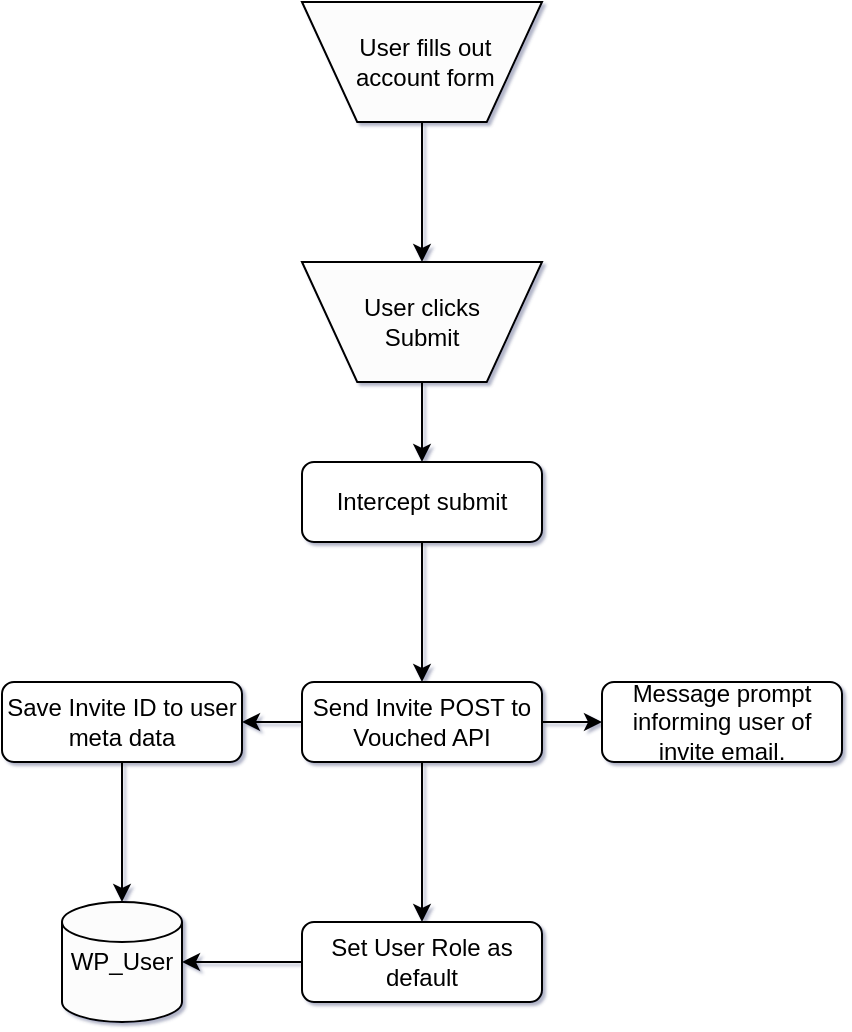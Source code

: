 <mxfile version="15.2.1" type="github" pages="2">
  <diagram id="C5RBs43oDa-KdzZeNtuy" name="Register">
    <mxGraphModel dx="2942" dy="1122" grid="1" gridSize="10" guides="1" tooltips="1" connect="1" arrows="1" fold="1" page="0" pageScale="1" pageWidth="1200" pageHeight="1600" math="0" shadow="1">
      <root>
        <mxCell id="WIyWlLk6GJQsqaUBKTNV-0" />
        <mxCell id="WIyWlLk6GJQsqaUBKTNV-1" parent="WIyWlLk6GJQsqaUBKTNV-0" />
        <mxCell id="0BklGKwx9ci3qJPS7ujR-6" style="edgeStyle=orthogonalEdgeStyle;rounded=0;orthogonalLoop=1;jettySize=auto;html=1;entryX=0.5;entryY=0;entryDx=0;entryDy=0;" parent="WIyWlLk6GJQsqaUBKTNV-1" source="WIyWlLk6GJQsqaUBKTNV-3" target="0BklGKwx9ci3qJPS7ujR-1" edge="1">
          <mxGeometry relative="1" as="geometry" />
        </mxCell>
        <mxCell id="WIyWlLk6GJQsqaUBKTNV-3" value="Intercept submit" style="rounded=1;whiteSpace=wrap;html=1;fontSize=12;glass=0;strokeWidth=1;shadow=0;" parent="WIyWlLk6GJQsqaUBKTNV-1" vertex="1">
          <mxGeometry x="360" y="310" width="120" height="40" as="geometry" />
        </mxCell>
        <mxCell id="0BklGKwx9ci3qJPS7ujR-10" style="edgeStyle=orthogonalEdgeStyle;rounded=0;orthogonalLoop=1;jettySize=auto;html=1;entryX=0;entryY=0.5;entryDx=0;entryDy=0;" parent="WIyWlLk6GJQsqaUBKTNV-1" source="0BklGKwx9ci3qJPS7ujR-1" target="0BklGKwx9ci3qJPS7ujR-9" edge="1">
          <mxGeometry relative="1" as="geometry" />
        </mxCell>
        <mxCell id="0BklGKwx9ci3qJPS7ujR-11" style="edgeStyle=orthogonalEdgeStyle;rounded=0;orthogonalLoop=1;jettySize=auto;html=1;" parent="WIyWlLk6GJQsqaUBKTNV-1" source="0BklGKwx9ci3qJPS7ujR-1" target="0BklGKwx9ci3qJPS7ujR-8" edge="1">
          <mxGeometry relative="1" as="geometry" />
        </mxCell>
        <mxCell id="x4zBANAvjys-Jdkt2w1P-3" value="" style="edgeStyle=orthogonalEdgeStyle;rounded=0;orthogonalLoop=1;jettySize=auto;html=1;" edge="1" parent="WIyWlLk6GJQsqaUBKTNV-1" source="0BklGKwx9ci3qJPS7ujR-1" target="x4zBANAvjys-Jdkt2w1P-2">
          <mxGeometry relative="1" as="geometry" />
        </mxCell>
        <mxCell id="0BklGKwx9ci3qJPS7ujR-1" value="Send Invite POST to Vouched API" style="rounded=1;whiteSpace=wrap;html=1;fontSize=12;glass=0;strokeWidth=1;shadow=0;" parent="WIyWlLk6GJQsqaUBKTNV-1" vertex="1">
          <mxGeometry x="360" y="420" width="120" height="40" as="geometry" />
        </mxCell>
        <mxCell id="0BklGKwx9ci3qJPS7ujR-4" style="edgeStyle=orthogonalEdgeStyle;rounded=0;orthogonalLoop=1;jettySize=auto;html=1;entryX=0.5;entryY=0;entryDx=0;entryDy=0;" parent="WIyWlLk6GJQsqaUBKTNV-1" source="0BklGKwx9ci3qJPS7ujR-2" target="0BklGKwx9ci3qJPS7ujR-3" edge="1">
          <mxGeometry relative="1" as="geometry" />
        </mxCell>
        <mxCell id="0BklGKwx9ci3qJPS7ujR-2" value="&lt;span&gt;&amp;nbsp;User fills out&lt;br&gt;&amp;nbsp;account form&lt;/span&gt;" style="verticalLabelPosition=middle;verticalAlign=middle;html=1;shape=trapezoid;perimeter=trapezoidPerimeter;whiteSpace=wrap;size=0.23;arcSize=10;flipV=1;labelPosition=center;align=center;fillColor=#FCFCFC;" parent="WIyWlLk6GJQsqaUBKTNV-1" vertex="1">
          <mxGeometry x="360" y="80" width="120" height="60" as="geometry" />
        </mxCell>
        <mxCell id="0BklGKwx9ci3qJPS7ujR-5" style="edgeStyle=orthogonalEdgeStyle;rounded=0;orthogonalLoop=1;jettySize=auto;html=1;entryX=0.5;entryY=0;entryDx=0;entryDy=0;" parent="WIyWlLk6GJQsqaUBKTNV-1" source="0BklGKwx9ci3qJPS7ujR-3" target="WIyWlLk6GJQsqaUBKTNV-3" edge="1">
          <mxGeometry relative="1" as="geometry" />
        </mxCell>
        <mxCell id="0BklGKwx9ci3qJPS7ujR-3" value="&lt;span&gt;User clicks&lt;br&gt;Submit&lt;br&gt;&lt;/span&gt;" style="verticalLabelPosition=middle;verticalAlign=middle;html=1;shape=trapezoid;perimeter=trapezoidPerimeter;whiteSpace=wrap;size=0.23;arcSize=10;flipV=1;labelPosition=center;align=center;fillColor=#FCFCFC;" parent="WIyWlLk6GJQsqaUBKTNV-1" vertex="1">
          <mxGeometry x="360" y="210" width="120" height="60" as="geometry" />
        </mxCell>
        <mxCell id="0BklGKwx9ci3qJPS7ujR-13" style="edgeStyle=orthogonalEdgeStyle;rounded=0;orthogonalLoop=1;jettySize=auto;html=1;" parent="WIyWlLk6GJQsqaUBKTNV-1" source="0BklGKwx9ci3qJPS7ujR-8" target="0BklGKwx9ci3qJPS7ujR-12" edge="1">
          <mxGeometry relative="1" as="geometry" />
        </mxCell>
        <mxCell id="0BklGKwx9ci3qJPS7ujR-8" value="Save Invite ID to user meta data" style="rounded=1;whiteSpace=wrap;html=1;fontSize=12;glass=0;strokeWidth=1;shadow=0;" parent="WIyWlLk6GJQsqaUBKTNV-1" vertex="1">
          <mxGeometry x="210" y="420" width="120" height="40" as="geometry" />
        </mxCell>
        <mxCell id="0BklGKwx9ci3qJPS7ujR-9" value="Message prompt informing user of invite email." style="rounded=1;whiteSpace=wrap;html=1;fontSize=12;glass=0;strokeWidth=1;shadow=0;" parent="WIyWlLk6GJQsqaUBKTNV-1" vertex="1">
          <mxGeometry x="510" y="420" width="120" height="40" as="geometry" />
        </mxCell>
        <mxCell id="0BklGKwx9ci3qJPS7ujR-12" value="WP_User" style="strokeWidth=1;html=1;shape=mxgraph.flowchart.database;whiteSpace=wrap;fillColor=#FCFCFC;" parent="WIyWlLk6GJQsqaUBKTNV-1" vertex="1">
          <mxGeometry x="240" y="530" width="60" height="60" as="geometry" />
        </mxCell>
        <mxCell id="x4zBANAvjys-Jdkt2w1P-4" value="" style="edgeStyle=orthogonalEdgeStyle;rounded=0;orthogonalLoop=1;jettySize=auto;html=1;" edge="1" parent="WIyWlLk6GJQsqaUBKTNV-1" source="x4zBANAvjys-Jdkt2w1P-2" target="0BklGKwx9ci3qJPS7ujR-12">
          <mxGeometry relative="1" as="geometry" />
        </mxCell>
        <mxCell id="x4zBANAvjys-Jdkt2w1P-2" value="Set User Role as default" style="rounded=1;whiteSpace=wrap;html=1;fontSize=12;glass=0;strokeWidth=1;shadow=0;" vertex="1" parent="WIyWlLk6GJQsqaUBKTNV-1">
          <mxGeometry x="360" y="540" width="120" height="40" as="geometry" />
        </mxCell>
      </root>
    </mxGraphModel>
  </diagram>
  <diagram id="FUD7xHW1DmYKEpzv24Qb" name="Login">
    <mxGraphModel dx="2275" dy="1020" grid="1" gridSize="10" guides="1" tooltips="1" connect="1" arrows="1" fold="1" page="0" pageScale="1" pageWidth="1200" pageHeight="1600" math="0" shadow="0">
      <root>
        <mxCell id="9qL4d-IsdaPlkCjsfBJc-0" />
        <mxCell id="9qL4d-IsdaPlkCjsfBJc-1" parent="9qL4d-IsdaPlkCjsfBJc-0" />
        <mxCell id="P1aOT_XNwO-6XhP_oxoh-6" style="edgeStyle=orthogonalEdgeStyle;rounded=0;orthogonalLoop=1;jettySize=auto;html=1;entryX=0.5;entryY=0;entryDx=0;entryDy=0;entryPerimeter=0;" edge="1" parent="9qL4d-IsdaPlkCjsfBJc-1" source="P1aOT_XNwO-6XhP_oxoh-0" target="P1aOT_XNwO-6XhP_oxoh-1">
          <mxGeometry relative="1" as="geometry" />
        </mxCell>
        <mxCell id="P1aOT_XNwO-6XhP_oxoh-0" value="User logs in" style="verticalLabelPosition=middle;verticalAlign=middle;html=1;shape=trapezoid;perimeter=trapezoidPerimeter;whiteSpace=wrap;size=0.23;arcSize=10;flipV=1;labelPosition=center;align=center;strokeWidth=2;fillColor=#FCFCFC;" vertex="1" parent="9qL4d-IsdaPlkCjsfBJc-1">
          <mxGeometry x="540" y="160" width="100" height="60" as="geometry" />
        </mxCell>
        <mxCell id="P1aOT_XNwO-6XhP_oxoh-7" value="NO" style="edgeStyle=orthogonalEdgeStyle;rounded=0;orthogonalLoop=1;jettySize=auto;html=1;" edge="1" parent="9qL4d-IsdaPlkCjsfBJc-1" source="P1aOT_XNwO-6XhP_oxoh-1">
          <mxGeometry relative="1" as="geometry">
            <mxPoint x="710" y="310" as="targetPoint" />
          </mxGeometry>
        </mxCell>
        <mxCell id="P1aOT_XNwO-6XhP_oxoh-8" value="YES" style="edgeStyle=orthogonalEdgeStyle;rounded=0;orthogonalLoop=1;jettySize=auto;html=1;entryX=0.5;entryY=0;entryDx=0;entryDy=0;" edge="1" parent="9qL4d-IsdaPlkCjsfBJc-1" source="P1aOT_XNwO-6XhP_oxoh-1" target="P1aOT_XNwO-6XhP_oxoh-4">
          <mxGeometry relative="1" as="geometry" />
        </mxCell>
        <mxCell id="P1aOT_XNwO-6XhP_oxoh-1" value="Sucess?" style="strokeWidth=2;html=1;shape=mxgraph.flowchart.decision;whiteSpace=wrap;fillColor=#FCFCFC;" vertex="1" parent="9qL4d-IsdaPlkCjsfBJc-1">
          <mxGeometry x="540" y="260" width="100" height="100" as="geometry" />
        </mxCell>
        <mxCell id="P1aOT_XNwO-6XhP_oxoh-9" style="edgeStyle=orthogonalEdgeStyle;rounded=0;orthogonalLoop=1;jettySize=auto;html=1;entryX=0.5;entryY=0;entryDx=0;entryDy=0;entryPerimeter=0;" edge="1" parent="9qL4d-IsdaPlkCjsfBJc-1" source="P1aOT_XNwO-6XhP_oxoh-4" target="P1aOT_XNwO-6XhP_oxoh-5">
          <mxGeometry relative="1" as="geometry" />
        </mxCell>
        <mxCell id="P1aOT_XNwO-6XhP_oxoh-11" value="" style="edgeStyle=orthogonalEdgeStyle;rounded=0;orthogonalLoop=1;jettySize=auto;html=1;" edge="1" parent="9qL4d-IsdaPlkCjsfBJc-1" source="P1aOT_XNwO-6XhP_oxoh-4" target="P1aOT_XNwO-6XhP_oxoh-10">
          <mxGeometry relative="1" as="geometry" />
        </mxCell>
        <mxCell id="P1aOT_XNwO-6XhP_oxoh-4" value="Retrieve Invite ID from user meta data" style="rounded=1;whiteSpace=wrap;html=1;absoluteArcSize=1;arcSize=14;strokeWidth=2;fillColor=#FCFCFC;" vertex="1" parent="9qL4d-IsdaPlkCjsfBJc-1">
          <mxGeometry x="540" y="420" width="100" height="100" as="geometry" />
        </mxCell>
        <mxCell id="P1aOT_XNwO-6XhP_oxoh-5" value="WP_User" style="strokeWidth=2;html=1;shape=mxgraph.flowchart.database;whiteSpace=wrap;fillColor=#FCFCFC;" vertex="1" parent="9qL4d-IsdaPlkCjsfBJc-1">
          <mxGeometry x="560" y="665" width="60" height="60" as="geometry" />
        </mxCell>
        <mxCell id="P1aOT_XNwO-6XhP_oxoh-15" value="" style="edgeStyle=orthogonalEdgeStyle;rounded=0;orthogonalLoop=1;jettySize=auto;html=1;" edge="1" parent="9qL4d-IsdaPlkCjsfBJc-1" source="P1aOT_XNwO-6XhP_oxoh-10" target="P1aOT_XNwO-6XhP_oxoh-14">
          <mxGeometry relative="1" as="geometry" />
        </mxCell>
        <mxCell id="P1aOT_XNwO-6XhP_oxoh-10" value="GET invite from Vouched" style="whiteSpace=wrap;html=1;rounded=1;strokeWidth=2;fillColor=#FCFCFC;arcSize=14;" vertex="1" parent="9qL4d-IsdaPlkCjsfBJc-1">
          <mxGeometry x="780" y="440" width="120" height="60" as="geometry" />
        </mxCell>
        <mxCell id="P1aOT_XNwO-6XhP_oxoh-21" value="NO" style="edgeStyle=orthogonalEdgeStyle;rounded=0;orthogonalLoop=1;jettySize=auto;html=1;" edge="1" parent="9qL4d-IsdaPlkCjsfBJc-1" source="P1aOT_XNwO-6XhP_oxoh-14" target="P1aOT_XNwO-6XhP_oxoh-20">
          <mxGeometry relative="1" as="geometry" />
        </mxCell>
        <mxCell id="7gfzRwpiLNgu8FKEyTvD-1" value="YES" style="edgeStyle=orthogonalEdgeStyle;rounded=0;orthogonalLoop=1;jettySize=auto;html=1;" edge="1" parent="9qL4d-IsdaPlkCjsfBJc-1" source="P1aOT_XNwO-6XhP_oxoh-14" target="7gfzRwpiLNgu8FKEyTvD-0">
          <mxGeometry relative="1" as="geometry" />
        </mxCell>
        <mxCell id="P1aOT_XNwO-6XhP_oxoh-14" value="Is status completed?" style="rhombus;whiteSpace=wrap;html=1;rounded=1;strokeWidth=2;fillColor=#FCFCFC;arcSize=14;" vertex="1" parent="9qL4d-IsdaPlkCjsfBJc-1">
          <mxGeometry x="990" y="425" width="100" height="90" as="geometry" />
        </mxCell>
        <mxCell id="P1aOT_XNwO-6XhP_oxoh-20" value="Inform user of invite status with suggested action" style="ellipse;whiteSpace=wrap;html=1;rounded=1;strokeWidth=2;fillColor=#ffcccc;arcSize=14;strokeColor=#36393d;" vertex="1" parent="9qL4d-IsdaPlkCjsfBJc-1">
          <mxGeometry x="1130" y="432.5" width="130" height="75" as="geometry" />
        </mxCell>
        <mxCell id="P1aOT_XNwO-6XhP_oxoh-22" value="&lt;span&gt;Default WP login fail&lt;/span&gt;" style="ellipse;whiteSpace=wrap;html=1;rounded=1;strokeWidth=2;fillColor=#ffcccc;arcSize=14;strokeColor=#36393d;" vertex="1" parent="9qL4d-IsdaPlkCjsfBJc-1">
          <mxGeometry x="710" y="280" width="120" height="60" as="geometry" />
        </mxCell>
        <mxCell id="7gfzRwpiLNgu8FKEyTvD-3" value="" style="edgeStyle=orthogonalEdgeStyle;rounded=0;orthogonalLoop=1;jettySize=auto;html=1;" edge="1" parent="9qL4d-IsdaPlkCjsfBJc-1" source="7gfzRwpiLNgu8FKEyTvD-0" target="7gfzRwpiLNgu8FKEyTvD-2">
          <mxGeometry relative="1" as="geometry" />
        </mxCell>
        <mxCell id="7gfzRwpiLNgu8FKEyTvD-0" value="GET Job ID from Invite object" style="whiteSpace=wrap;html=1;rounded=1;strokeWidth=2;fillColor=#FCFCFC;arcSize=14;" vertex="1" parent="9qL4d-IsdaPlkCjsfBJc-1">
          <mxGeometry x="980" y="552.5" width="120" height="60" as="geometry" />
        </mxCell>
        <mxCell id="7gfzRwpiLNgu8FKEyTvD-5" value="NO" style="edgeStyle=orthogonalEdgeStyle;rounded=0;orthogonalLoop=1;jettySize=auto;html=1;" edge="1" parent="9qL4d-IsdaPlkCjsfBJc-1" source="7gfzRwpiLNgu8FKEyTvD-2" target="7gfzRwpiLNgu8FKEyTvD-4">
          <mxGeometry relative="1" as="geometry" />
        </mxCell>
        <mxCell id="7gfzRwpiLNgu8FKEyTvD-11" value="YES" style="edgeStyle=orthogonalEdgeStyle;rounded=0;orthogonalLoop=1;jettySize=auto;html=1;" edge="1" parent="9qL4d-IsdaPlkCjsfBJc-1" source="7gfzRwpiLNgu8FKEyTvD-2" target="7gfzRwpiLNgu8FKEyTvD-10">
          <mxGeometry relative="1" as="geometry" />
        </mxCell>
        <mxCell id="7gfzRwpiLNgu8FKEyTvD-2" value="Is status complete?" style="rhombus;whiteSpace=wrap;html=1;rounded=1;strokeWidth=2;fillColor=#FCFCFC;arcSize=14;" vertex="1" parent="9qL4d-IsdaPlkCjsfBJc-1">
          <mxGeometry x="805" y="540" width="90" height="85" as="geometry" />
        </mxCell>
        <mxCell id="7gfzRwpiLNgu8FKEyTvD-4" value="Inform user of invite status with suggested action" style="ellipse;whiteSpace=wrap;html=1;rounded=1;strokeWidth=2;fillColor=#ffcccc;arcSize=14;strokeColor=#36393d;" vertex="1" parent="9qL4d-IsdaPlkCjsfBJc-1">
          <mxGeometry x="620" y="550" width="130" height="65" as="geometry" />
        </mxCell>
        <mxCell id="7gfzRwpiLNgu8FKEyTvD-13" value="NO" style="edgeStyle=orthogonalEdgeStyle;rounded=0;orthogonalLoop=1;jettySize=auto;html=1;" edge="1" parent="9qL4d-IsdaPlkCjsfBJc-1" source="7gfzRwpiLNgu8FKEyTvD-10" target="7gfzRwpiLNgu8FKEyTvD-12">
          <mxGeometry relative="1" as="geometry" />
        </mxCell>
        <mxCell id="7gfzRwpiLNgu8FKEyTvD-15" value="YES" style="edgeStyle=orthogonalEdgeStyle;rounded=0;orthogonalLoop=1;jettySize=auto;html=1;" edge="1" parent="9qL4d-IsdaPlkCjsfBJc-1" source="7gfzRwpiLNgu8FKEyTvD-10" target="7gfzRwpiLNgu8FKEyTvD-14">
          <mxGeometry relative="1" as="geometry" />
        </mxCell>
        <mxCell id="7gfzRwpiLNgu8FKEyTvD-10" value="Was job successful?" style="rhombus;whiteSpace=wrap;html=1;rounded=1;strokeWidth=2;fillColor=#FCFCFC;arcSize=14;" vertex="1" parent="9qL4d-IsdaPlkCjsfBJc-1">
          <mxGeometry x="805" y="665" width="90" height="85" as="geometry" />
        </mxCell>
        <mxCell id="7gfzRwpiLNgu8FKEyTvD-12" value="Inform user of invalid ID and give link back to Invite for user to make corrections" style="ellipse;whiteSpace=wrap;html=1;rounded=1;strokeWidth=2;fillColor=#ffcccc;arcSize=14;strokeColor=#36393d;" vertex="1" parent="9qL4d-IsdaPlkCjsfBJc-1">
          <mxGeometry x="952.5" y="660" width="175" height="95" as="geometry" />
        </mxCell>
        <mxCell id="7gfzRwpiLNgu8FKEyTvD-16" style="edgeStyle=orthogonalEdgeStyle;rounded=0;orthogonalLoop=1;jettySize=auto;html=1;entryX=0.5;entryY=1;entryDx=0;entryDy=0;entryPerimeter=0;" edge="1" parent="9qL4d-IsdaPlkCjsfBJc-1" source="7gfzRwpiLNgu8FKEyTvD-14" target="P1aOT_XNwO-6XhP_oxoh-5">
          <mxGeometry relative="1" as="geometry" />
        </mxCell>
        <mxCell id="7gfzRwpiLNgu8FKEyTvD-18" value="" style="edgeStyle=orthogonalEdgeStyle;rounded=0;orthogonalLoop=1;jettySize=auto;html=1;" edge="1" parent="9qL4d-IsdaPlkCjsfBJc-1" source="7gfzRwpiLNgu8FKEyTvD-14" target="7gfzRwpiLNgu8FKEyTvD-17">
          <mxGeometry relative="1" as="geometry" />
        </mxCell>
        <mxCell id="7gfzRwpiLNgu8FKEyTvD-14" value="Check Country, State, and ID Number against data" style="whiteSpace=wrap;html=1;rounded=1;strokeWidth=2;fillColor=#FCFCFC;arcSize=14;" vertex="1" parent="9qL4d-IsdaPlkCjsfBJc-1">
          <mxGeometry x="790" y="790" width="120" height="60" as="geometry" />
        </mxCell>
        <mxCell id="7gfzRwpiLNgu8FKEyTvD-24" value="YES" style="edgeStyle=orthogonalEdgeStyle;rounded=0;orthogonalLoop=1;jettySize=auto;html=1;" edge="1" parent="9qL4d-IsdaPlkCjsfBJc-1" source="7gfzRwpiLNgu8FKEyTvD-17" target="7gfzRwpiLNgu8FKEyTvD-23">
          <mxGeometry relative="1" as="geometry" />
        </mxCell>
        <mxCell id="7gfzRwpiLNgu8FKEyTvD-26" value="NO" style="edgeStyle=orthogonalEdgeStyle;rounded=0;orthogonalLoop=1;jettySize=auto;html=1;" edge="1" parent="9qL4d-IsdaPlkCjsfBJc-1" source="7gfzRwpiLNgu8FKEyTvD-17" target="7gfzRwpiLNgu8FKEyTvD-25">
          <mxGeometry relative="1" as="geometry" />
        </mxCell>
        <mxCell id="7gfzRwpiLNgu8FKEyTvD-17" value="Does data match?" style="rhombus;whiteSpace=wrap;html=1;rounded=1;strokeWidth=2;fillColor=#FCFCFC;arcSize=14;" vertex="1" parent="9qL4d-IsdaPlkCjsfBJc-1">
          <mxGeometry x="810" y="870" width="80" height="80" as="geometry" />
        </mxCell>
        <mxCell id="7gfzRwpiLNgu8FKEyTvD-23" value="Grant user verified role" style="ellipse;whiteSpace=wrap;html=1;rounded=1;strokeWidth=2;fillColor=#cdeb8b;arcSize=14;strokeColor=#36393d;" vertex="1" parent="9qL4d-IsdaPlkCjsfBJc-1">
          <mxGeometry x="950" y="880" width="120" height="60" as="geometry" />
        </mxCell>
        <mxCell id="7gfzRwpiLNgu8FKEyTvD-28" style="edgeStyle=orthogonalEdgeStyle;rounded=0;orthogonalLoop=1;jettySize=auto;html=1;entryX=0.5;entryY=1;entryDx=0;entryDy=0;entryPerimeter=0;" edge="1" parent="9qL4d-IsdaPlkCjsfBJc-1" source="7gfzRwpiLNgu8FKEyTvD-25" target="P1aOT_XNwO-6XhP_oxoh-5">
          <mxGeometry relative="1" as="geometry" />
        </mxCell>
        <mxCell id="7gfzRwpiLNgu8FKEyTvD-30" value="" style="edgeStyle=orthogonalEdgeStyle;rounded=0;orthogonalLoop=1;jettySize=auto;html=1;" edge="1" parent="9qL4d-IsdaPlkCjsfBJc-1" source="7gfzRwpiLNgu8FKEyTvD-25" target="7gfzRwpiLNgu8FKEyTvD-29">
          <mxGeometry relative="1" as="geometry" />
        </mxCell>
        <mxCell id="7gfzRwpiLNgu8FKEyTvD-25" value="Query meta for matching information" style="whiteSpace=wrap;html=1;rounded=1;strokeWidth=2;fillColor=#FCFCFC;arcSize=14;" vertex="1" parent="9qL4d-IsdaPlkCjsfBJc-1">
          <mxGeometry x="790" y="990" width="120" height="60" as="geometry" />
        </mxCell>
        <mxCell id="7gfzRwpiLNgu8FKEyTvD-32" value="YES" style="edgeStyle=orthogonalEdgeStyle;rounded=0;orthogonalLoop=1;jettySize=auto;html=1;" edge="1" parent="9qL4d-IsdaPlkCjsfBJc-1" source="7gfzRwpiLNgu8FKEyTvD-29" target="7gfzRwpiLNgu8FKEyTvD-31">
          <mxGeometry relative="1" as="geometry" />
        </mxCell>
        <mxCell id="7gfzRwpiLNgu8FKEyTvD-34" value="NO" style="edgeStyle=orthogonalEdgeStyle;rounded=0;orthogonalLoop=1;jettySize=auto;html=1;" edge="1" parent="9qL4d-IsdaPlkCjsfBJc-1" source="7gfzRwpiLNgu8FKEyTvD-29" target="7gfzRwpiLNgu8FKEyTvD-33">
          <mxGeometry relative="1" as="geometry" />
        </mxCell>
        <mxCell id="7gfzRwpiLNgu8FKEyTvD-29" value="Was a match found?" style="rhombus;whiteSpace=wrap;html=1;rounded=1;strokeWidth=2;fillColor=#FCFCFC;arcSize=14;" vertex="1" parent="9qL4d-IsdaPlkCjsfBJc-1">
          <mxGeometry x="960" y="970" width="100" height="100" as="geometry" />
        </mxCell>
        <mxCell id="7gfzRwpiLNgu8FKEyTvD-31" value="Inform User of duplicate ID" style="ellipse;whiteSpace=wrap;html=1;rounded=1;strokeWidth=2;fillColor=#ffcccc;arcSize=14;strokeColor=#36393d;" vertex="1" parent="9qL4d-IsdaPlkCjsfBJc-1">
          <mxGeometry x="1130" y="990" width="120" height="60" as="geometry" />
        </mxCell>
        <mxCell id="7gfzRwpiLNgu8FKEyTvD-35" style="edgeStyle=orthogonalEdgeStyle;rounded=0;orthogonalLoop=1;jettySize=auto;html=1;entryX=0.5;entryY=1;entryDx=0;entryDy=0;entryPerimeter=0;" edge="1" parent="9qL4d-IsdaPlkCjsfBJc-1" source="7gfzRwpiLNgu8FKEyTvD-33" target="P1aOT_XNwO-6XhP_oxoh-5">
          <mxGeometry relative="1" as="geometry" />
        </mxCell>
        <mxCell id="7gfzRwpiLNgu8FKEyTvD-38" value="" style="edgeStyle=orthogonalEdgeStyle;rounded=0;orthogonalLoop=1;jettySize=auto;html=1;" edge="1" parent="9qL4d-IsdaPlkCjsfBJc-1" source="7gfzRwpiLNgu8FKEyTvD-33" target="7gfzRwpiLNgu8FKEyTvD-37">
          <mxGeometry relative="1" as="geometry" />
        </mxCell>
        <mxCell id="7gfzRwpiLNgu8FKEyTvD-33" value="Save ID information to meta" style="whiteSpace=wrap;html=1;rounded=1;strokeWidth=2;fillColor=#FCFCFC;arcSize=14;" vertex="1" parent="9qL4d-IsdaPlkCjsfBJc-1">
          <mxGeometry x="950" y="1110" width="120" height="60" as="geometry" />
        </mxCell>
        <mxCell id="7gfzRwpiLNgu8FKEyTvD-37" value="Grant user verified role" style="ellipse;whiteSpace=wrap;html=1;rounded=1;strokeWidth=2;fillColor=#cdeb8b;arcSize=14;strokeColor=#36393d;" vertex="1" parent="9qL4d-IsdaPlkCjsfBJc-1">
          <mxGeometry x="1130" y="1110" width="120" height="60" as="geometry" />
        </mxCell>
      </root>
    </mxGraphModel>
  </diagram>
</mxfile>
